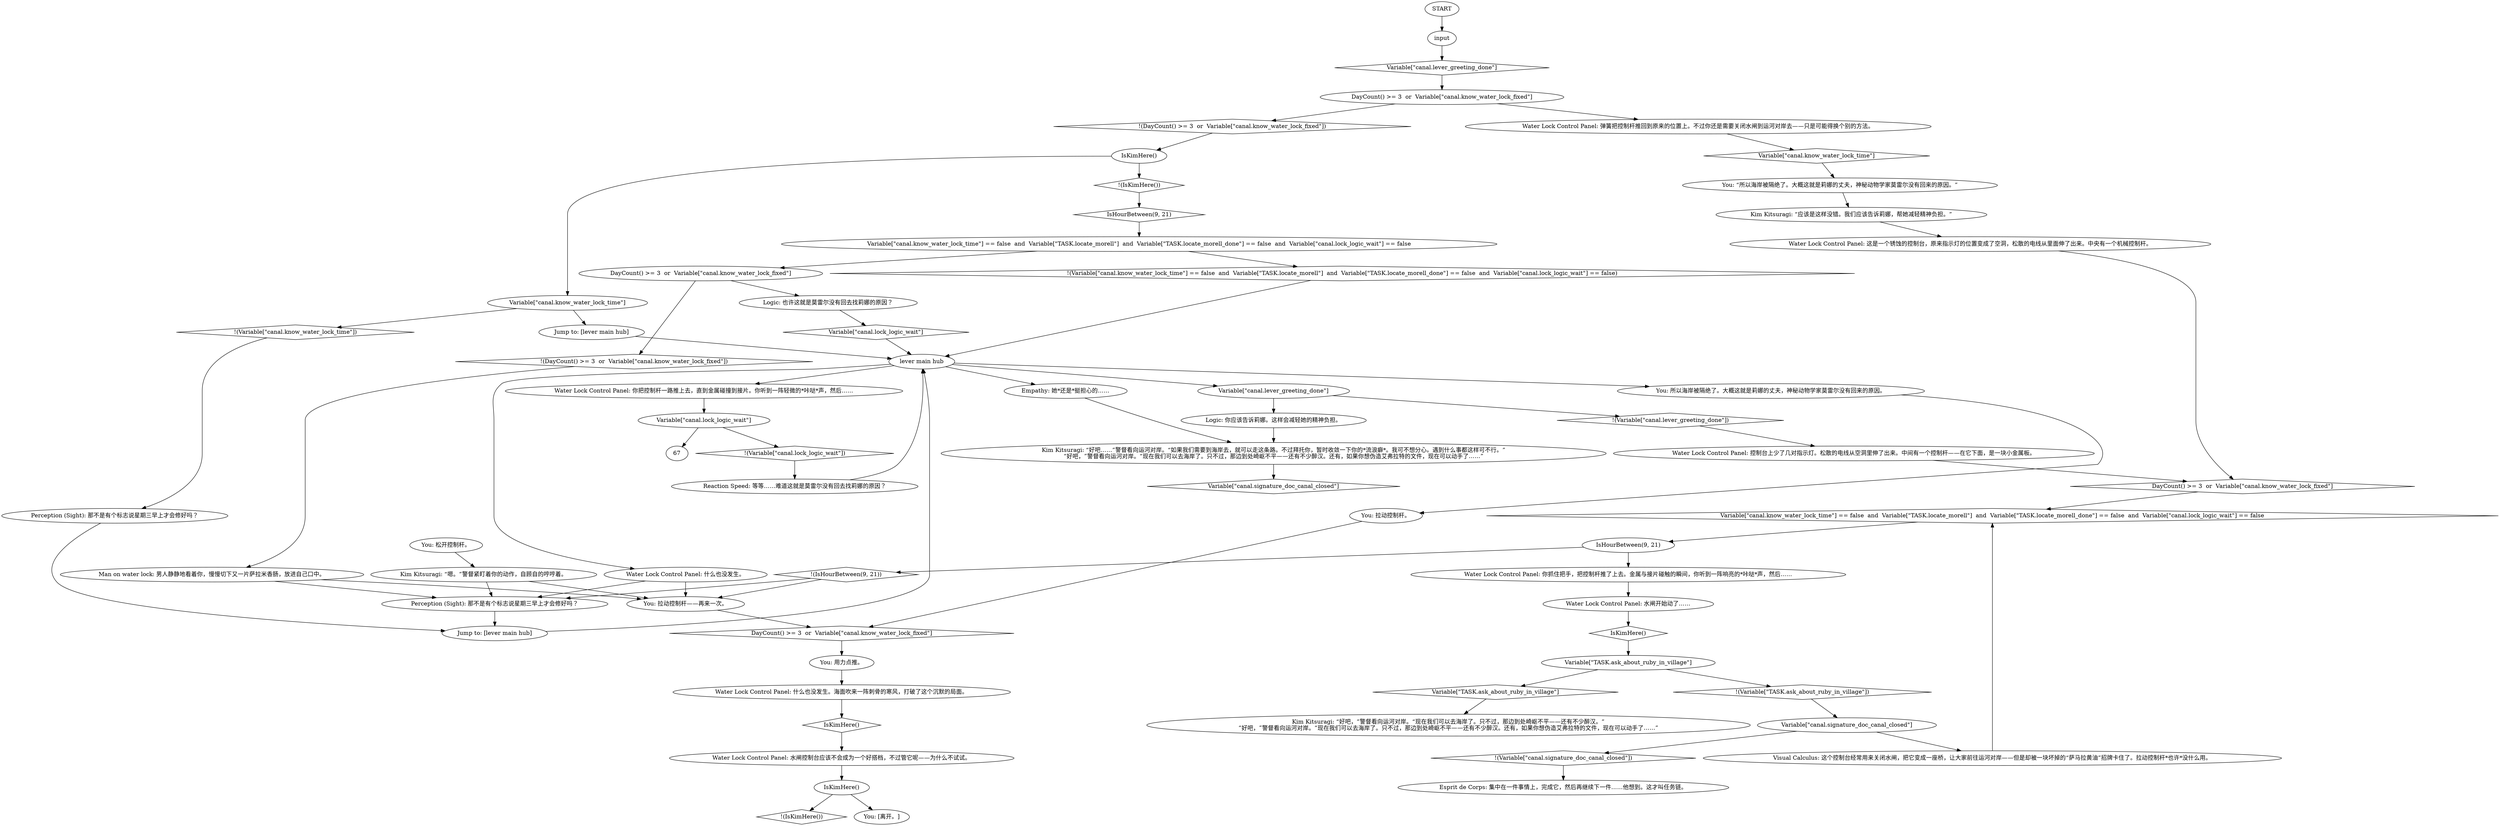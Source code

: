 # CANAL / WATERLOCK LEVER
# this is the button-switch-lever-thing that closes the waterlock once it's been fixed on day 3
# ==================================================
digraph G {
	  0 [label="START"];
	  1 [label="input"];
	  2 [label="lever main hub"];
	  3 [label="You: 所以海岸被隔绝了。大概这就是莉娜的丈夫，神秘动物学家莫雷尔没有回来的原因。"];
	  4 [label="Esprit de Corps: 集中在一件事情上，完成它，然后再继续下一件……他想到。这才叫任务链。"];
	  5 [label="Water Lock Control Panel: 什么也没发生。海面吹来一阵刺骨的寒风，打破了这个沉默的局面。"];
	  6 [label="Variable[\"TASK.ask_about_ruby_in_village\"]"];
	  7 [label="Variable[\"TASK.ask_about_ruby_in_village\"]", shape=diamond];
	  8 [label="!(Variable[\"TASK.ask_about_ruby_in_village\"])", shape=diamond];
	  9 [label="Jump to: [lever main hub]"];
	  10 [label="Water Lock Control Panel: 水闸开始动了……"];
	  11 [label="Water Lock Control Panel: 控制台上少了几对指示灯。松散的电线从空洞里伸了出来。中间有一个控制杆——在它下面，是一块小金属板。"];
	  12 [label="Reaction Speed: 等等……难道这就是莫雷尔没有回去找莉娜的原因？"];
	  13 [label="Perception (Sight): 那不是有个标志说星期三早上才会修好吗？"];
	  14 [label="Kim Kitsuragi: “好吧，”警督看向运河对岸。“现在我们可以去海岸了。只不过，那边到处崎岖不平——还有不少醉汉。”\n“好吧，”警督看向运河对岸。“现在我们可以去海岸了。只不过，那边到处崎岖不平——还有不少醉汉。还有，如果你想伪造艾弗拉特的文件，现在可以动手了……”"];
	  15 [label="Kim Kitsuragi: “应该是这样没错。我们应该告诉莉娜，帮她减轻精神负担。”"];
	  16 [label="You: 松开控制杆。"];
	  17 [label="Perception (Sight): 那不是有个标志说星期三早上才会修好吗？"];
	  18 [label="You: “所以海岸被隔绝了。大概这就是莉娜的丈夫，神秘动物学家莫雷尔没有回来的原因。”"];
	  19 [label="Variable[\"canal.lever_greeting_done\"]"];
	  20 [label="Variable[\"canal.lever_greeting_done\"]", shape=diamond];
	  21 [label="!(Variable[\"canal.lever_greeting_done\"])", shape=diamond];
	  22 [label="Logic: 你应该告诉莉娜。这样会减轻她的精神负担。"];
	  23 [label="IsKimHere()"];
	  24 [label="IsKimHere()", shape=diamond];
	  25 [label="!(IsKimHere())", shape=diamond];
	  26 [label="You: [离开。]"];
	  27 [label="Water Lock Control Panel: 你把控制杆一路推上去，直到金属碰撞到接片。你听到一阵轻微的*咔哒*声，然后……"];
	  28 [label="IsKimHere()"];
	  29 [label="IsKimHere()", shape=diamond];
	  30 [label="!(IsKimHere())", shape=diamond];
	  31 [label="Variable[\"canal.know_water_lock_time\"]"];
	  32 [label="Variable[\"canal.know_water_lock_time\"]", shape=diamond];
	  33 [label="!(Variable[\"canal.know_water_lock_time\"])", shape=diamond];
	  34 [label="Jump to: [lever main hub]"];
	  35 [label="Kim Kitsuragi: “好吧……”警督看向运河对岸。“如果我们需要到海岸去，就可以走这条路。不过拜托你，暂时收敛一下你的*流浪癖*。我可不想分心。遇到什么事都这样可不行。”\n“好吧，”警督看向运河对岸。“现在我们可以去海岸了。只不过，那边到处崎岖不平——还有不少醉汉。还有，如果你想伪造艾弗拉特的文件，现在可以动手了……”"];
	  36 [label="Variable[\"canal.signature_doc_canal_closed\"]"];
	  37 [label="Variable[\"canal.signature_doc_canal_closed\"]", shape=diamond];
	  38 [label="!(Variable[\"canal.signature_doc_canal_closed\"])", shape=diamond];
	  39 [label="Visual Calculus: 这个控制台经常用来关闭水闸，把它变成一座桥，让大家前往运河对岸——但是却被一块坏掉的“萨马拉黄油”招牌卡住了。拉动控制杆*也许*没什么用。"];
	  40 [label="Man on water lock: 男人静静地看着你，慢慢切下又一片萨拉米香肠，放进自己口中。"];
	  41 [label="Variable[\"canal.know_water_lock_time\"] == false  and  Variable[\"TASK.locate_morell\"]  and  Variable[\"TASK.locate_morell_done\"] == false  and  Variable[\"canal.lock_logic_wait\"] == false"];
	  42 [label="Variable[\"canal.know_water_lock_time\"] == false  and  Variable[\"TASK.locate_morell\"]  and  Variable[\"TASK.locate_morell_done\"] == false  and  Variable[\"canal.lock_logic_wait\"] == false", shape=diamond];
	  43 [label="!(Variable[\"canal.know_water_lock_time\"] == false  and  Variable[\"TASK.locate_morell\"]  and  Variable[\"TASK.locate_morell_done\"] == false  and  Variable[\"canal.lock_logic_wait\"] == false)", shape=diamond];
	  44 [label="DayCount() >= 3  or  Variable[\"canal.know_water_lock_fixed\"]"];
	  45 [label="DayCount() >= 3  or  Variable[\"canal.know_water_lock_fixed\"]", shape=diamond];
	  46 [label="!(DayCount() >= 3  or  Variable[\"canal.know_water_lock_fixed\"])", shape=diamond];
	  47 [label="Logic: 也许这就是莫雷尔没有回去找莉娜的原因？"];
	  48 [label="IsHourBetween(9, 21)"];
	  49 [label="IsHourBetween(9, 21)", shape=diamond];
	  50 [label="!(IsHourBetween(9, 21))", shape=diamond];
	  51 [label="Water Lock Control Panel: 你抓住把手，把控制杆推了上去。金属与接片碰触的瞬间，你听到一阵响亮的*咔哒*声，然后……"];
	  52 [label="You: 用力点推。"];
	  53 [label="You: 拉动控制杆——再来一次。"];
	  54 [label="Empathy: 她*还是*挺担心的……"];
	  55 [label="Water Lock Control Panel: 这是一个锈蚀的控制台，原来指示灯的位置变成了空洞，松散的电线从里面伸了出来。中央有一个机械控制杆。"];
	  56 [label="DayCount() >= 3  or  Variable[\"canal.know_water_lock_fixed\"]"];
	  57 [label="DayCount() >= 3  or  Variable[\"canal.know_water_lock_fixed\"]", shape=diamond];
	  58 [label="!(DayCount() >= 3  or  Variable[\"canal.know_water_lock_fixed\"])", shape=diamond];
	  59 [label="Water Lock Control Panel: 弹簧把控制杆推回到原来的位置上。不过你还是需要关闭水闸到运河对岸去——只是可能得换个别的方法。"];
	  60 [label="Kim Kitsuragi: “嗯。”警督紧盯着你的动作，自顾自的哼哼着。"];
	  61 [label="Water Lock Control Panel: 水闸控制台应该不会成为一个好搭档，不过管它呢——为什么不试试。"];
	  62 [label="You: 拉动控制杆。"];
	  63 [label="Water Lock Control Panel: 什么也没发生。"];
	  64 [label="Variable[\"canal.lock_logic_wait\"]"];
	  65 [label="Variable[\"canal.lock_logic_wait\"]", shape=diamond];
	  66 [label="!(Variable[\"canal.lock_logic_wait\"])", shape=diamond];
	  0 -> 1
	  1 -> 20
	  2 -> 3
	  2 -> 19
	  2 -> 54
	  2 -> 27
	  2 -> 63
	  3 -> 62
	  5 -> 29
	  6 -> 8
	  6 -> 7
	  7 -> 14
	  8 -> 36
	  9 -> 2
	  10 -> 24
	  11 -> 45
	  12 -> 2
	  13 -> 9
	  15 -> 55
	  16 -> 60
	  17 -> 9
	  18 -> 15
	  19 -> 21
	  19 -> 22
	  20 -> 56
	  21 -> 11
	  22 -> 35
	  23 -> 25
	  23 -> 26
	  24 -> 6
	  27 -> 64
	  28 -> 30
	  28 -> 31
	  29 -> 61
	  30 -> 49
	  31 -> 33
	  31 -> 34
	  32 -> 18
	  33 -> 13
	  34 -> 2
	  35 -> 37
	  36 -> 38
	  36 -> 39
	  38 -> 4
	  39 -> 42
	  40 -> 17
	  40 -> 53
	  41 -> 43
	  41 -> 44
	  42 -> 48
	  43 -> 2
	  44 -> 46
	  44 -> 47
	  45 -> 42
	  46 -> 40
	  47 -> 65
	  48 -> 50
	  48 -> 51
	  49 -> 41
	  50 -> 17
	  50 -> 53
	  51 -> 10
	  52 -> 5
	  53 -> 57
	  54 -> 35
	  55 -> 45
	  56 -> 58
	  56 -> 59
	  57 -> 52
	  58 -> 28
	  59 -> 32
	  60 -> 17
	  60 -> 53
	  61 -> 23
	  62 -> 57
	  63 -> 17
	  63 -> 53
	  64 -> 66
	  64 -> 67
	  65 -> 2
	  66 -> 12
}

